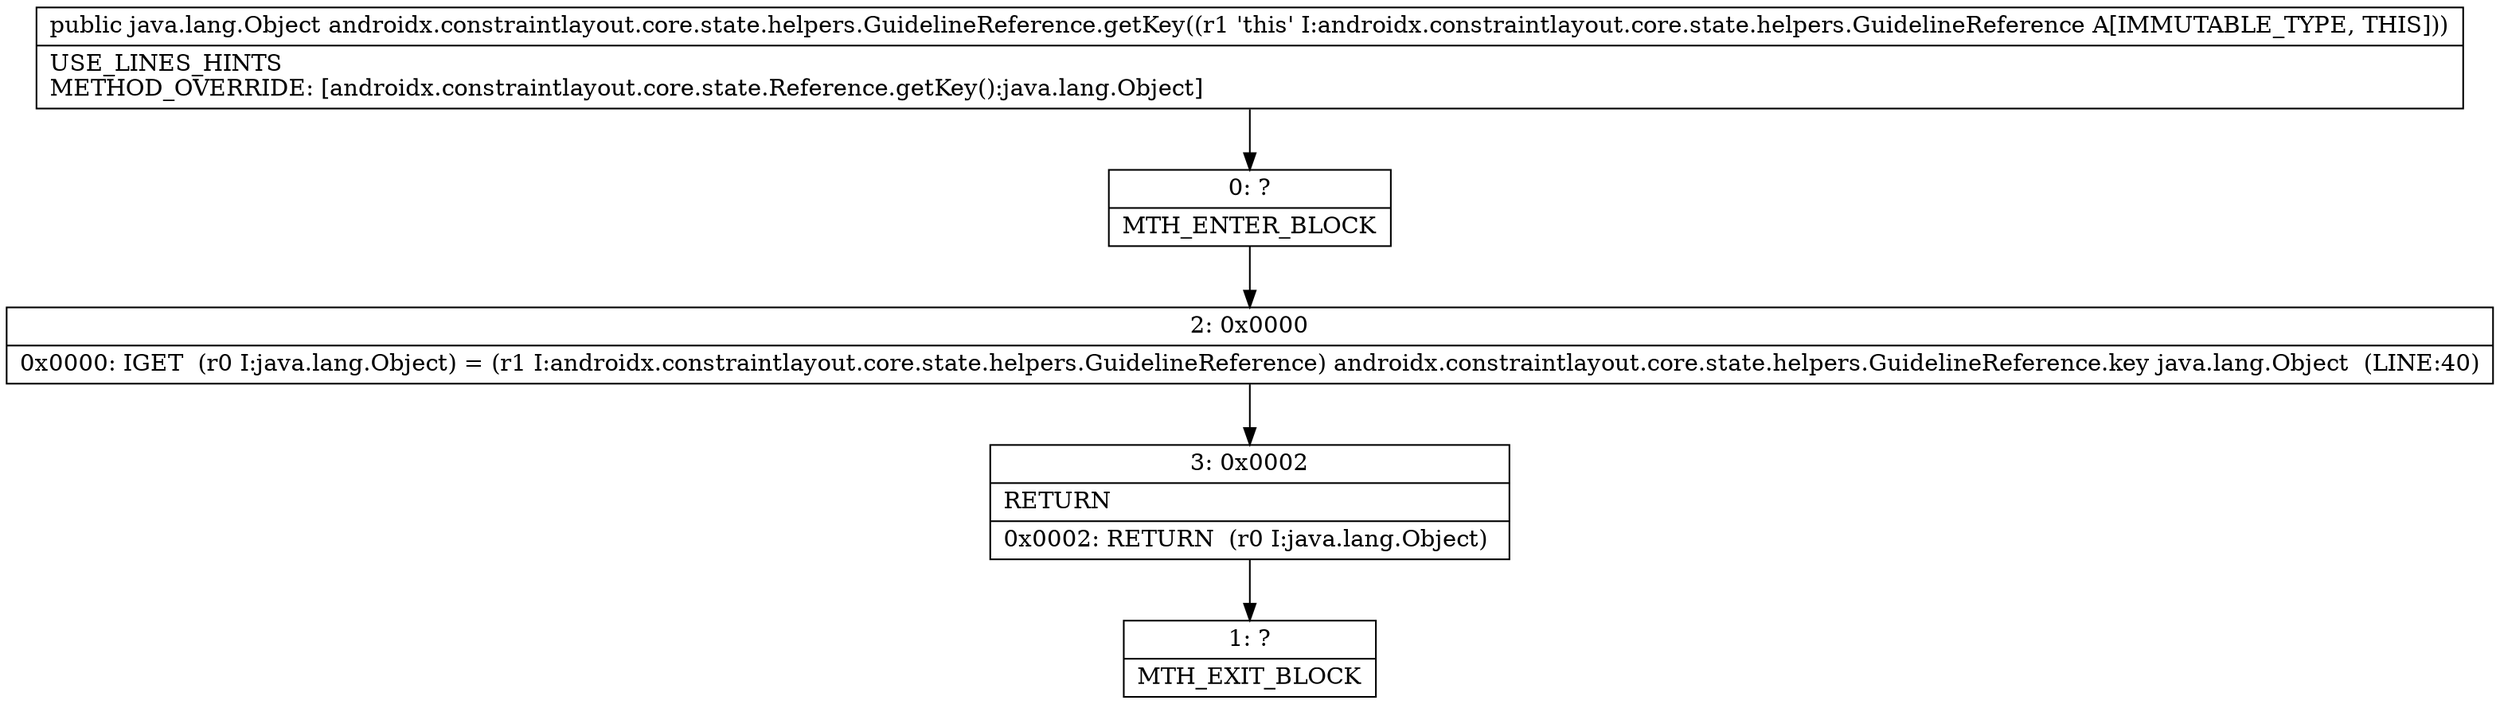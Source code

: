 digraph "CFG forandroidx.constraintlayout.core.state.helpers.GuidelineReference.getKey()Ljava\/lang\/Object;" {
Node_0 [shape=record,label="{0\:\ ?|MTH_ENTER_BLOCK\l}"];
Node_2 [shape=record,label="{2\:\ 0x0000|0x0000: IGET  (r0 I:java.lang.Object) = (r1 I:androidx.constraintlayout.core.state.helpers.GuidelineReference) androidx.constraintlayout.core.state.helpers.GuidelineReference.key java.lang.Object  (LINE:40)\l}"];
Node_3 [shape=record,label="{3\:\ 0x0002|RETURN\l|0x0002: RETURN  (r0 I:java.lang.Object) \l}"];
Node_1 [shape=record,label="{1\:\ ?|MTH_EXIT_BLOCK\l}"];
MethodNode[shape=record,label="{public java.lang.Object androidx.constraintlayout.core.state.helpers.GuidelineReference.getKey((r1 'this' I:androidx.constraintlayout.core.state.helpers.GuidelineReference A[IMMUTABLE_TYPE, THIS]))  | USE_LINES_HINTS\lMETHOD_OVERRIDE: [androidx.constraintlayout.core.state.Reference.getKey():java.lang.Object]\l}"];
MethodNode -> Node_0;Node_0 -> Node_2;
Node_2 -> Node_3;
Node_3 -> Node_1;
}

